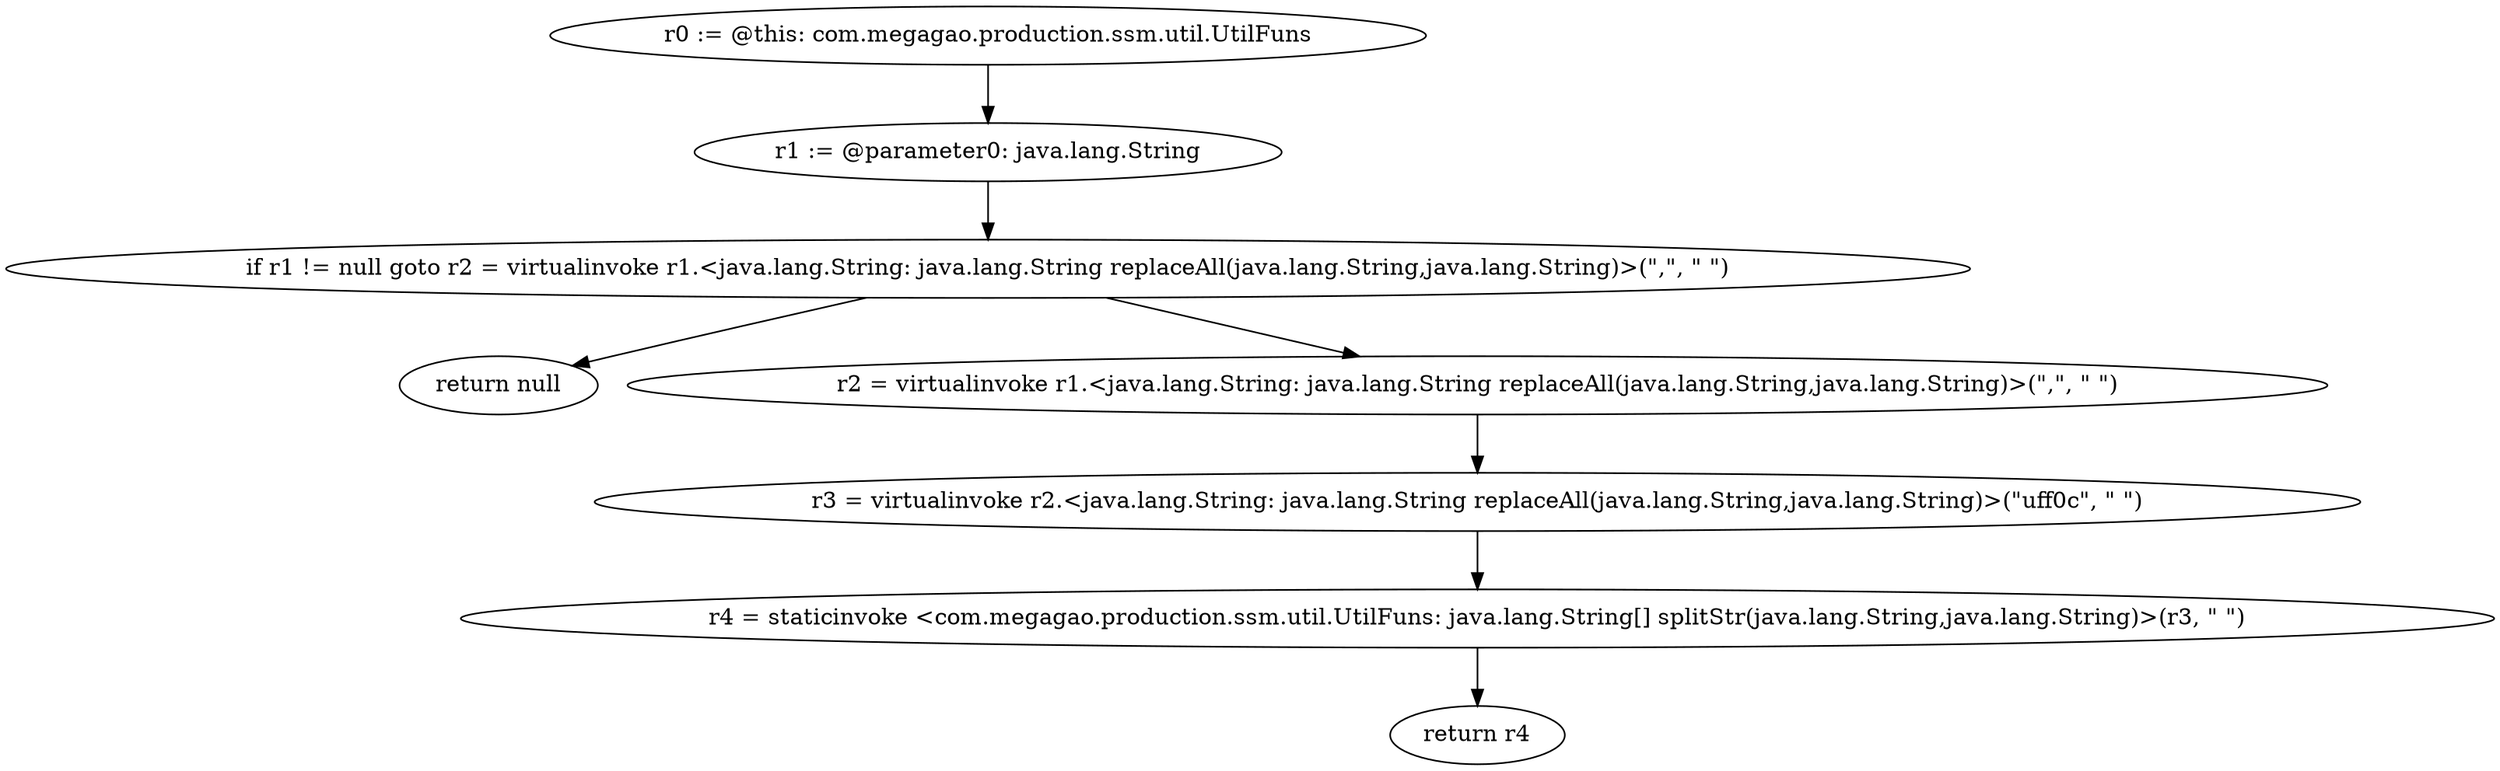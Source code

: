 digraph "unitGraph" {
    "r0 := @this: com.megagao.production.ssm.util.UtilFuns"
    "r1 := @parameter0: java.lang.String"
    "if r1 != null goto r2 = virtualinvoke r1.<java.lang.String: java.lang.String replaceAll(java.lang.String,java.lang.String)>(\",\", \" \")"
    "return null"
    "r2 = virtualinvoke r1.<java.lang.String: java.lang.String replaceAll(java.lang.String,java.lang.String)>(\",\", \" \")"
    "r3 = virtualinvoke r2.<java.lang.String: java.lang.String replaceAll(java.lang.String,java.lang.String)>(\"\uff0c\", \" \")"
    "r4 = staticinvoke <com.megagao.production.ssm.util.UtilFuns: java.lang.String[] splitStr(java.lang.String,java.lang.String)>(r3, \" \")"
    "return r4"
    "r0 := @this: com.megagao.production.ssm.util.UtilFuns"->"r1 := @parameter0: java.lang.String";
    "r1 := @parameter0: java.lang.String"->"if r1 != null goto r2 = virtualinvoke r1.<java.lang.String: java.lang.String replaceAll(java.lang.String,java.lang.String)>(\",\", \" \")";
    "if r1 != null goto r2 = virtualinvoke r1.<java.lang.String: java.lang.String replaceAll(java.lang.String,java.lang.String)>(\",\", \" \")"->"return null";
    "if r1 != null goto r2 = virtualinvoke r1.<java.lang.String: java.lang.String replaceAll(java.lang.String,java.lang.String)>(\",\", \" \")"->"r2 = virtualinvoke r1.<java.lang.String: java.lang.String replaceAll(java.lang.String,java.lang.String)>(\",\", \" \")";
    "r2 = virtualinvoke r1.<java.lang.String: java.lang.String replaceAll(java.lang.String,java.lang.String)>(\",\", \" \")"->"r3 = virtualinvoke r2.<java.lang.String: java.lang.String replaceAll(java.lang.String,java.lang.String)>(\"\uff0c\", \" \")";
    "r3 = virtualinvoke r2.<java.lang.String: java.lang.String replaceAll(java.lang.String,java.lang.String)>(\"\uff0c\", \" \")"->"r4 = staticinvoke <com.megagao.production.ssm.util.UtilFuns: java.lang.String[] splitStr(java.lang.String,java.lang.String)>(r3, \" \")";
    "r4 = staticinvoke <com.megagao.production.ssm.util.UtilFuns: java.lang.String[] splitStr(java.lang.String,java.lang.String)>(r3, \" \")"->"return r4";
}
